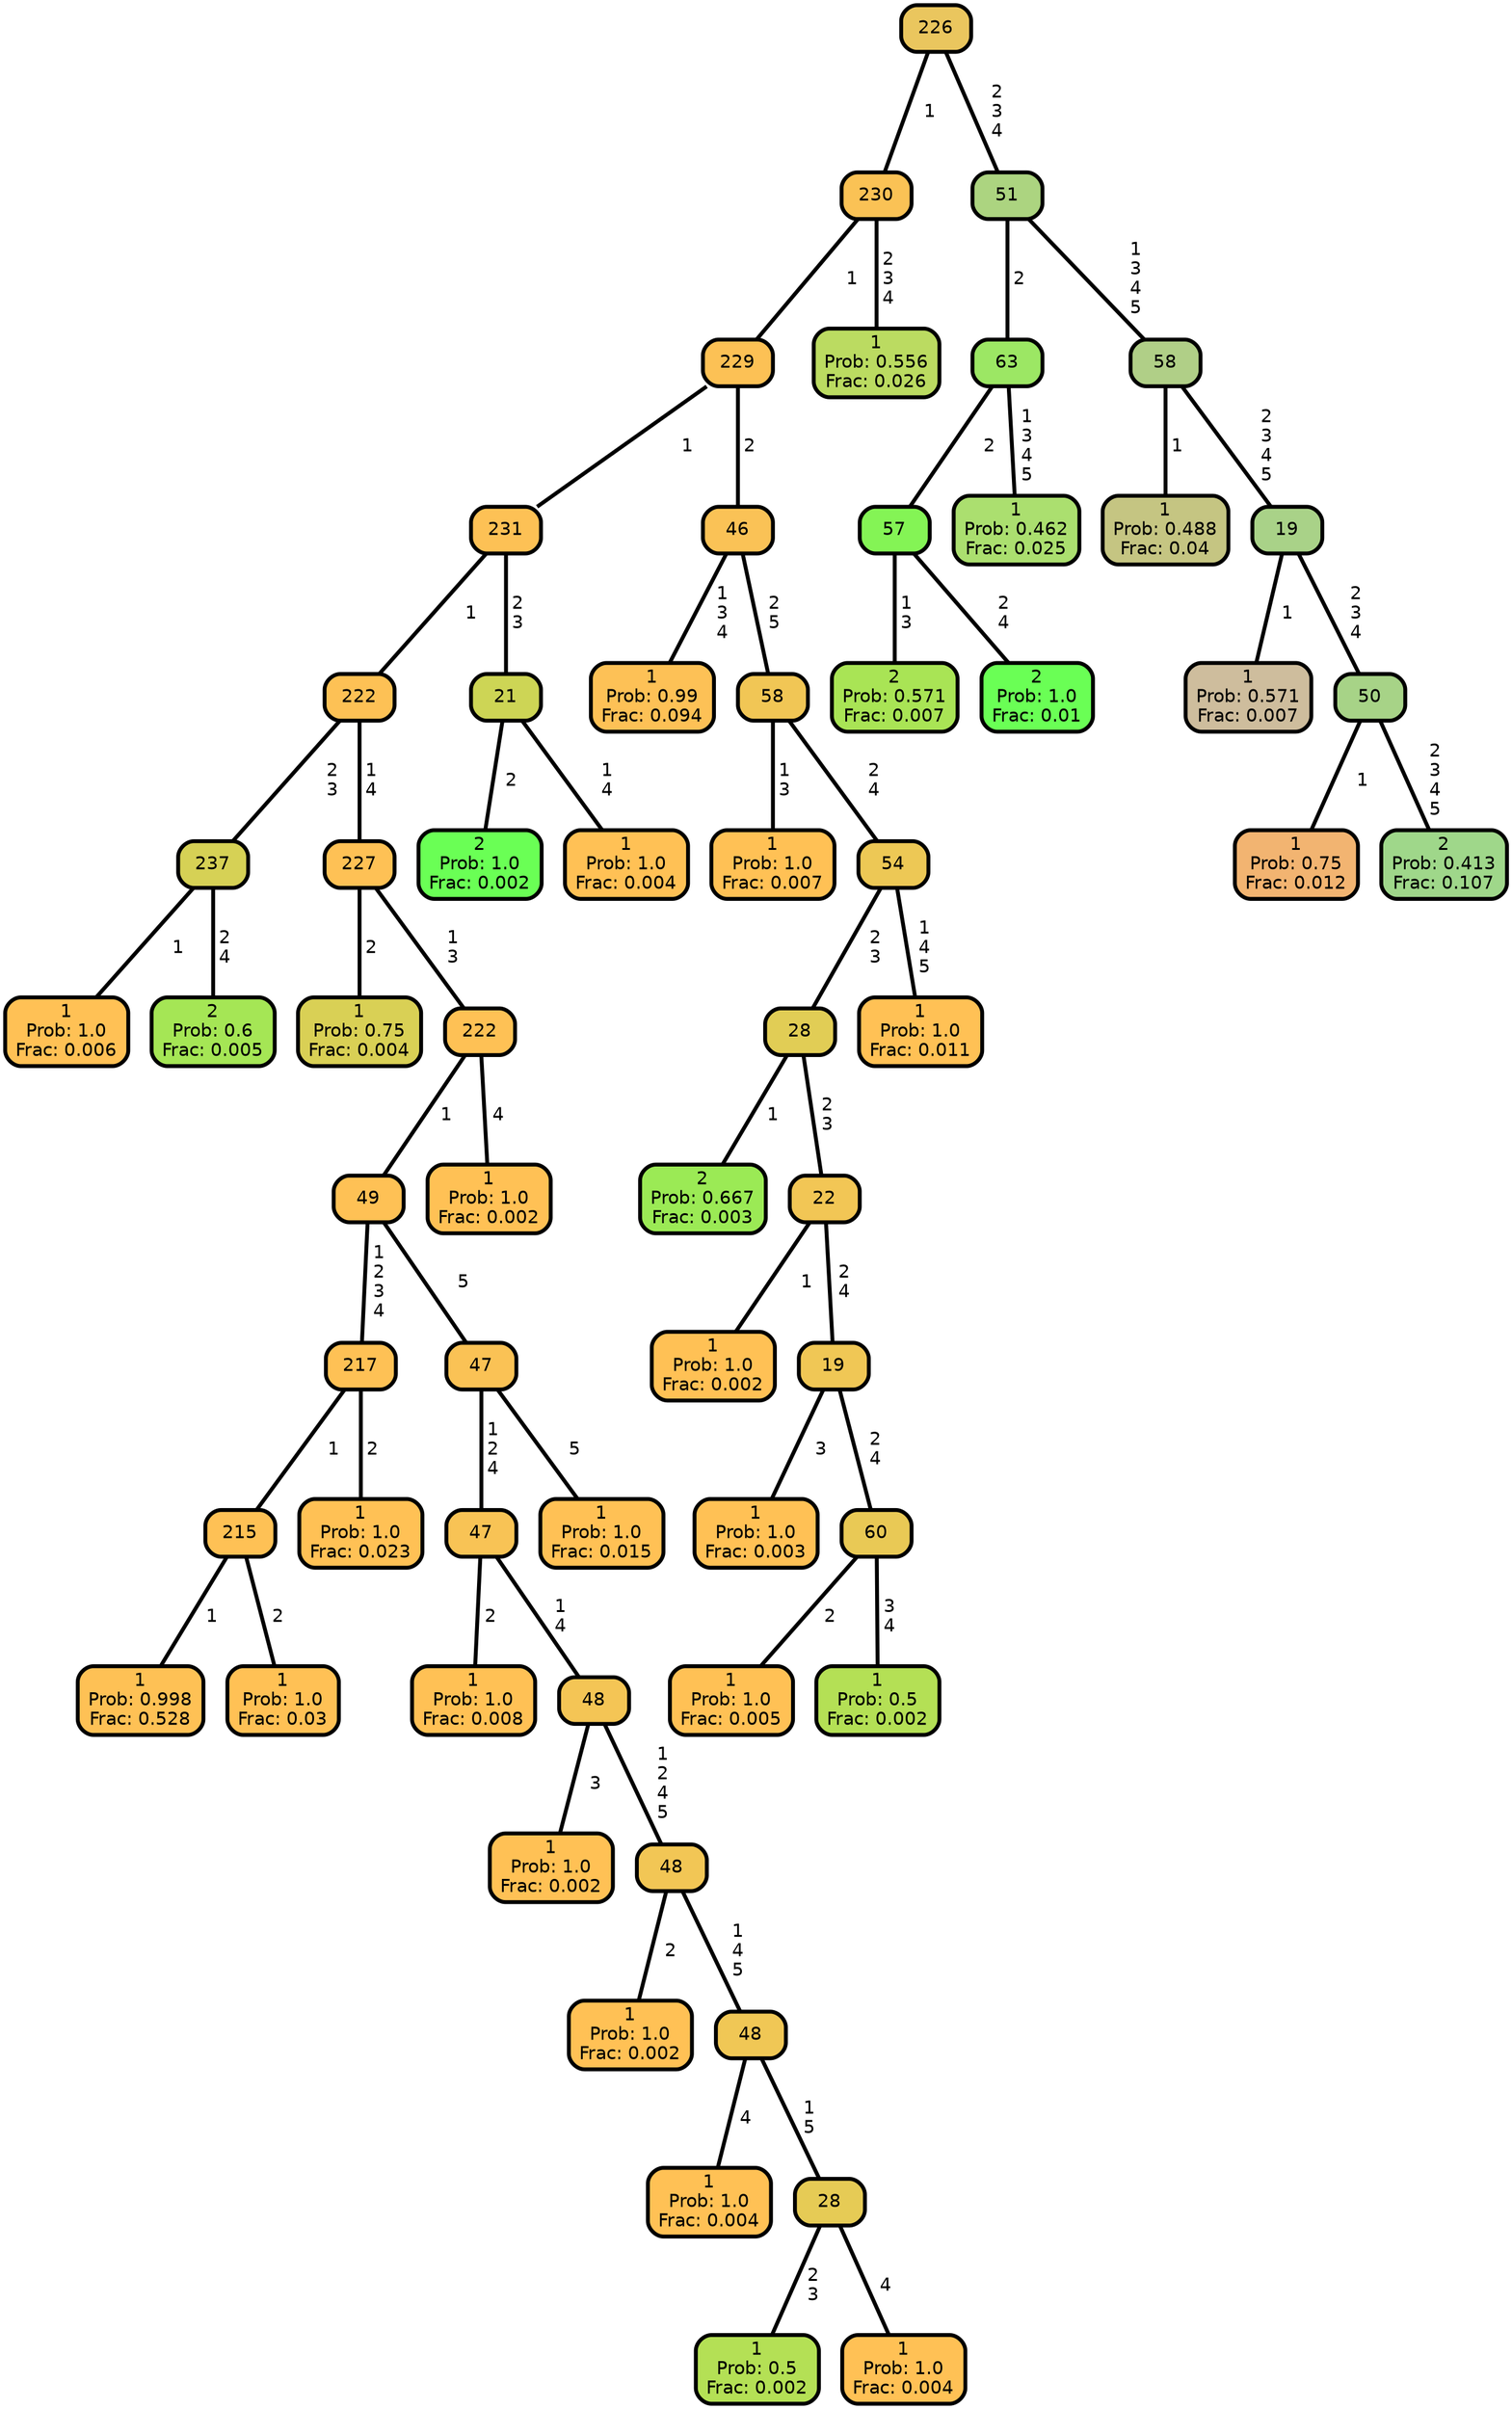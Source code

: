 graph Tree {
node [shape=box, style="filled, rounded",color="black",penwidth="3",fontcolor="black",                 fontname=helvetica] ;
graph [ranksep="0 equally", splines=straight,                 bgcolor=transparent, dpi=200] ;
edge [fontname=helvetica, color=black] ;
0 [label="1
Prob: 1.0
Frac: 0.006", fillcolor="#ffc155"] ;
1 [label="237", fillcolor="#d6d155"] ;
2 [label="2
Prob: 0.6
Frac: 0.005", fillcolor="#a5e655"] ;
3 [label="222", fillcolor="#fdc155"] ;
4 [label="1
Prob: 0.75
Frac: 0.004", fillcolor="#d9d055"] ;
5 [label="227", fillcolor="#fec155"] ;
6 [label="1
Prob: 0.998
Frac: 0.528", fillcolor="#fec155"] ;
7 [label="215", fillcolor="#fec155"] ;
8 [label="1
Prob: 1.0
Frac: 0.03", fillcolor="#ffc155"] ;
9 [label="217", fillcolor="#fec155"] ;
10 [label="1
Prob: 1.0
Frac: 0.023", fillcolor="#ffc155"] ;
11 [label="49", fillcolor="#fec155"] ;
12 [label="1
Prob: 1.0
Frac: 0.008", fillcolor="#ffc155"] ;
13 [label="47", fillcolor="#f8c355"] ;
14 [label="1
Prob: 1.0
Frac: 0.002", fillcolor="#ffc155"] ;
15 [label="48", fillcolor="#f4c555"] ;
16 [label="1
Prob: 1.0
Frac: 0.002", fillcolor="#ffc155"] ;
17 [label="48", fillcolor="#f2c655"] ;
18 [label="1
Prob: 1.0
Frac: 0.004", fillcolor="#ffc155"] ;
19 [label="48", fillcolor="#f0c755"] ;
20 [label="1
Prob: 0.5
Frac: 0.002", fillcolor="#b4e055"] ;
21 [label="28", fillcolor="#e6cb55"] ;
22 [label="1
Prob: 1.0
Frac: 0.004", fillcolor="#ffc155"] ;
23 [label="47", fillcolor="#fac255"] ;
24 [label="1
Prob: 1.0
Frac: 0.015", fillcolor="#ffc155"] ;
25 [label="222", fillcolor="#fec155"] ;
26 [label="1
Prob: 1.0
Frac: 0.002", fillcolor="#ffc155"] ;
27 [label="231", fillcolor="#fdc155"] ;
28 [label="2
Prob: 1.0
Frac: 0.002", fillcolor="#6aff55"] ;
29 [label="21", fillcolor="#cdd555"] ;
30 [label="1
Prob: 1.0
Frac: 0.004", fillcolor="#ffc155"] ;
31 [label="229", fillcolor="#fcc155"] ;
32 [label="1
Prob: 0.99
Frac: 0.094", fillcolor="#fdc156"] ;
33 [label="46", fillcolor="#fac256"] ;
34 [label="1
Prob: 1.0
Frac: 0.007", fillcolor="#ffc155"] ;
35 [label="58", fillcolor="#f1c655"] ;
36 [label="2
Prob: 0.667
Frac: 0.003", fillcolor="#9bea55"] ;
37 [label="28", fillcolor="#e1cd55"] ;
38 [label="1
Prob: 1.0
Frac: 0.002", fillcolor="#ffc155"] ;
39 [label="22", fillcolor="#f2c655"] ;
40 [label="1
Prob: 1.0
Frac: 0.003", fillcolor="#ffc155"] ;
41 [label="19", fillcolor="#f0c755"] ;
42 [label="1
Prob: 1.0
Frac: 0.005", fillcolor="#ffc155"] ;
43 [label="60", fillcolor="#e9c955"] ;
44 [label="1
Prob: 0.5
Frac: 0.002", fillcolor="#b4e055"] ;
45 [label="54", fillcolor="#edc855"] ;
46 [label="1
Prob: 1.0
Frac: 0.011", fillcolor="#ffc155"] ;
47 [label="230", fillcolor="#fac255"] ;
48 [label="1
Prob: 0.556
Frac: 0.026", fillcolor="#bbdb61"] ;
49 [label="226", fillcolor="#eac65e"] ;
50 [label="2
Prob: 0.571
Frac: 0.007", fillcolor="#a9e455"] ;
51 [label="57", fillcolor="#84f455"] ;
52 [label="2
Prob: 1.0
Frac: 0.01", fillcolor="#6aff55"] ;
53 [label="63", fillcolor="#9ce764"] ;
54 [label="1
Prob: 0.462
Frac: 0.025", fillcolor="#abdf6f"] ;
55 [label="51", fillcolor="#acd480"] ;
56 [label="1
Prob: 0.488
Frac: 0.04", fillcolor="#c5c582"] ;
57 [label="58", fillcolor="#b0cf87"] ;
58 [label="1
Prob: 0.571
Frac: 0.007", fillcolor="#cebd9d"] ;
59 [label="19", fillcolor="#a9d288"] ;
60 [label="1
Prob: 0.75
Frac: 0.012", fillcolor="#f2b471"] ;
61 [label="50", fillcolor="#a7d387"] ;
62 [label="2
Prob: 0.413
Frac: 0.107", fillcolor="#9fd78a"] ;
1 -- 0 [label=" 1",penwidth=3] ;
1 -- 2 [label=" 2\n 4",penwidth=3] ;
3 -- 1 [label=" 2\n 3",penwidth=3] ;
3 -- 5 [label=" 1\n 4",penwidth=3] ;
5 -- 4 [label=" 2",penwidth=3] ;
5 -- 25 [label=" 1\n 3",penwidth=3] ;
7 -- 6 [label=" 1",penwidth=3] ;
7 -- 8 [label=" 2",penwidth=3] ;
9 -- 7 [label=" 1",penwidth=3] ;
9 -- 10 [label=" 2",penwidth=3] ;
11 -- 9 [label=" 1\n 2\n 3\n 4",penwidth=3] ;
11 -- 23 [label=" 5",penwidth=3] ;
13 -- 12 [label=" 2",penwidth=3] ;
13 -- 15 [label=" 1\n 4",penwidth=3] ;
15 -- 14 [label=" 3",penwidth=3] ;
15 -- 17 [label=" 1\n 2\n 4\n 5",penwidth=3] ;
17 -- 16 [label=" 2",penwidth=3] ;
17 -- 19 [label=" 1\n 4\n 5",penwidth=3] ;
19 -- 18 [label=" 4",penwidth=3] ;
19 -- 21 [label=" 1\n 5",penwidth=3] ;
21 -- 20 [label=" 2\n 3",penwidth=3] ;
21 -- 22 [label=" 4",penwidth=3] ;
23 -- 13 [label=" 1\n 2\n 4",penwidth=3] ;
23 -- 24 [label=" 5",penwidth=3] ;
25 -- 11 [label=" 1",penwidth=3] ;
25 -- 26 [label=" 4",penwidth=3] ;
27 -- 3 [label=" 1",penwidth=3] ;
27 -- 29 [label=" 2\n 3",penwidth=3] ;
29 -- 28 [label=" 2",penwidth=3] ;
29 -- 30 [label=" 1\n 4",penwidth=3] ;
31 -- 27 [label=" 1",penwidth=3] ;
31 -- 33 [label=" 2",penwidth=3] ;
33 -- 32 [label=" 1\n 3\n 4",penwidth=3] ;
33 -- 35 [label=" 2\n 5",penwidth=3] ;
35 -- 34 [label=" 1\n 3",penwidth=3] ;
35 -- 45 [label=" 2\n 4",penwidth=3] ;
37 -- 36 [label=" 1",penwidth=3] ;
37 -- 39 [label=" 2\n 3",penwidth=3] ;
39 -- 38 [label=" 1",penwidth=3] ;
39 -- 41 [label=" 2\n 4",penwidth=3] ;
41 -- 40 [label=" 3",penwidth=3] ;
41 -- 43 [label=" 2\n 4",penwidth=3] ;
43 -- 42 [label=" 2",penwidth=3] ;
43 -- 44 [label=" 3\n 4",penwidth=3] ;
45 -- 37 [label=" 2\n 3",penwidth=3] ;
45 -- 46 [label=" 1\n 4\n 5",penwidth=3] ;
47 -- 31 [label=" 1",penwidth=3] ;
47 -- 48 [label=" 2\n 3\n 4",penwidth=3] ;
49 -- 47 [label=" 1",penwidth=3] ;
49 -- 55 [label=" 2\n 3\n 4",penwidth=3] ;
51 -- 50 [label=" 1\n 3",penwidth=3] ;
51 -- 52 [label=" 2\n 4",penwidth=3] ;
53 -- 51 [label=" 2",penwidth=3] ;
53 -- 54 [label=" 1\n 3\n 4\n 5",penwidth=3] ;
55 -- 53 [label=" 2",penwidth=3] ;
55 -- 57 [label=" 1\n 3\n 4\n 5",penwidth=3] ;
57 -- 56 [label=" 1",penwidth=3] ;
57 -- 59 [label=" 2\n 3\n 4\n 5",penwidth=3] ;
59 -- 58 [label=" 1",penwidth=3] ;
59 -- 61 [label=" 2\n 3\n 4",penwidth=3] ;
61 -- 60 [label=" 1",penwidth=3] ;
61 -- 62 [label=" 2\n 3\n 4\n 5",penwidth=3] ;
{rank = same;}}